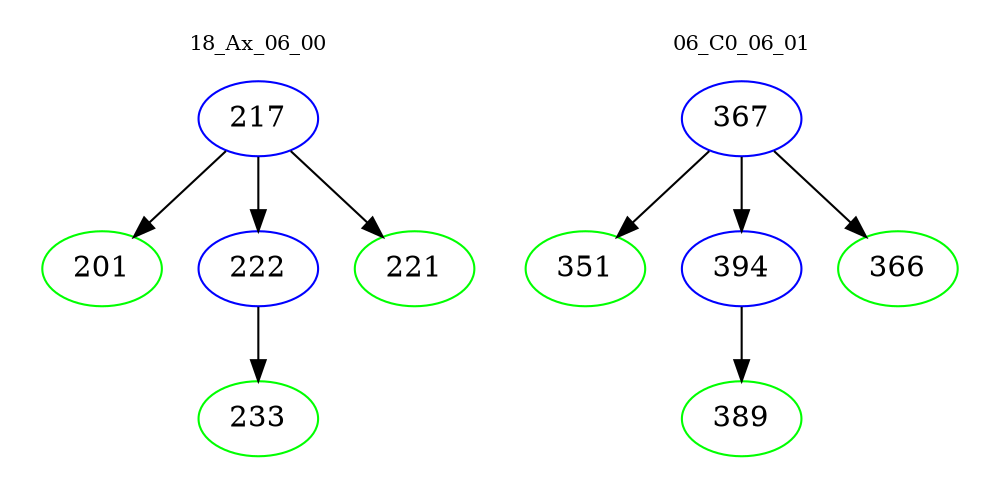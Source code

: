 digraph{
subgraph cluster_0 {
color = white
label = "18_Ax_06_00";
fontsize=10;
T0_217 [label="217", color="blue"]
T0_217 -> T0_201 [color="black"]
T0_201 [label="201", color="green"]
T0_217 -> T0_222 [color="black"]
T0_222 [label="222", color="blue"]
T0_222 -> T0_233 [color="black"]
T0_233 [label="233", color="green"]
T0_217 -> T0_221 [color="black"]
T0_221 [label="221", color="green"]
}
subgraph cluster_1 {
color = white
label = "06_C0_06_01";
fontsize=10;
T1_367 [label="367", color="blue"]
T1_367 -> T1_351 [color="black"]
T1_351 [label="351", color="green"]
T1_367 -> T1_394 [color="black"]
T1_394 [label="394", color="blue"]
T1_394 -> T1_389 [color="black"]
T1_389 [label="389", color="green"]
T1_367 -> T1_366 [color="black"]
T1_366 [label="366", color="green"]
}
}
